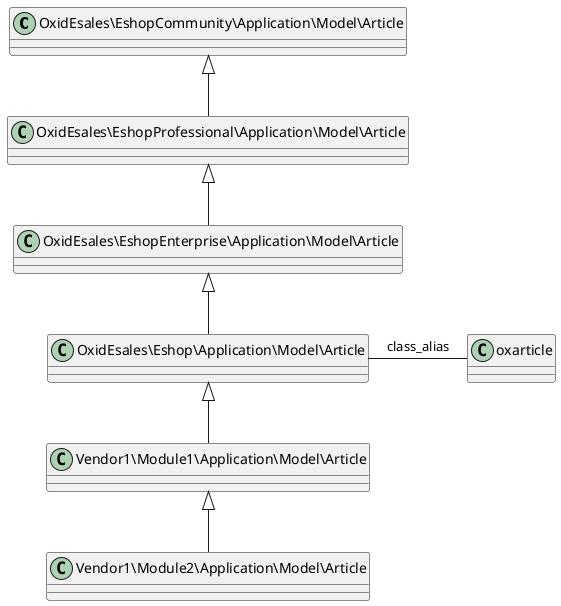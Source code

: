    @startuml

   
   OxidEsales\EshopCommunity\Application\Model\Article <|-- OxidEsales\EshopProfessional\Application\Model\Article
   OxidEsales\EshopProfessional\Application\Model\Article <|-- OxidEsales\EshopEnterprise\Application\Model\Article
   OxidEsales\EshopEnterprise\Application\Model\Article <|-- OxidEsales\Eshop\Application\Model\Article

   OxidEsales\Eshop\Application\Model\Article <|-- Vendor1\Module1\Application\Model\Article
   Vendor1\Module1\Application\Model\Article <|-- Vendor1\Module2\Application\Model\Article

   OxidEsales\Eshop\Application\Model\Article - oxarticle : class_alias

   @enduml
